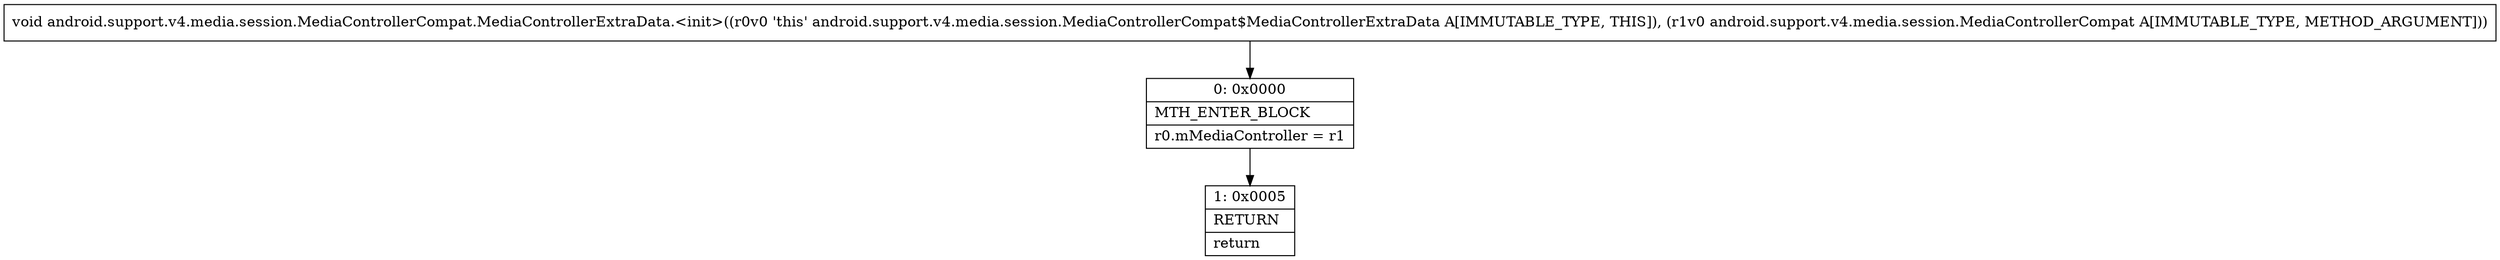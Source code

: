 digraph "CFG forandroid.support.v4.media.session.MediaControllerCompat.MediaControllerExtraData.\<init\>(Landroid\/support\/v4\/media\/session\/MediaControllerCompat;)V" {
Node_0 [shape=record,label="{0\:\ 0x0000|MTH_ENTER_BLOCK\l|r0.mMediaController = r1\l}"];
Node_1 [shape=record,label="{1\:\ 0x0005|RETURN\l|return\l}"];
MethodNode[shape=record,label="{void android.support.v4.media.session.MediaControllerCompat.MediaControllerExtraData.\<init\>((r0v0 'this' android.support.v4.media.session.MediaControllerCompat$MediaControllerExtraData A[IMMUTABLE_TYPE, THIS]), (r1v0 android.support.v4.media.session.MediaControllerCompat A[IMMUTABLE_TYPE, METHOD_ARGUMENT])) }"];
MethodNode -> Node_0;
Node_0 -> Node_1;
}

